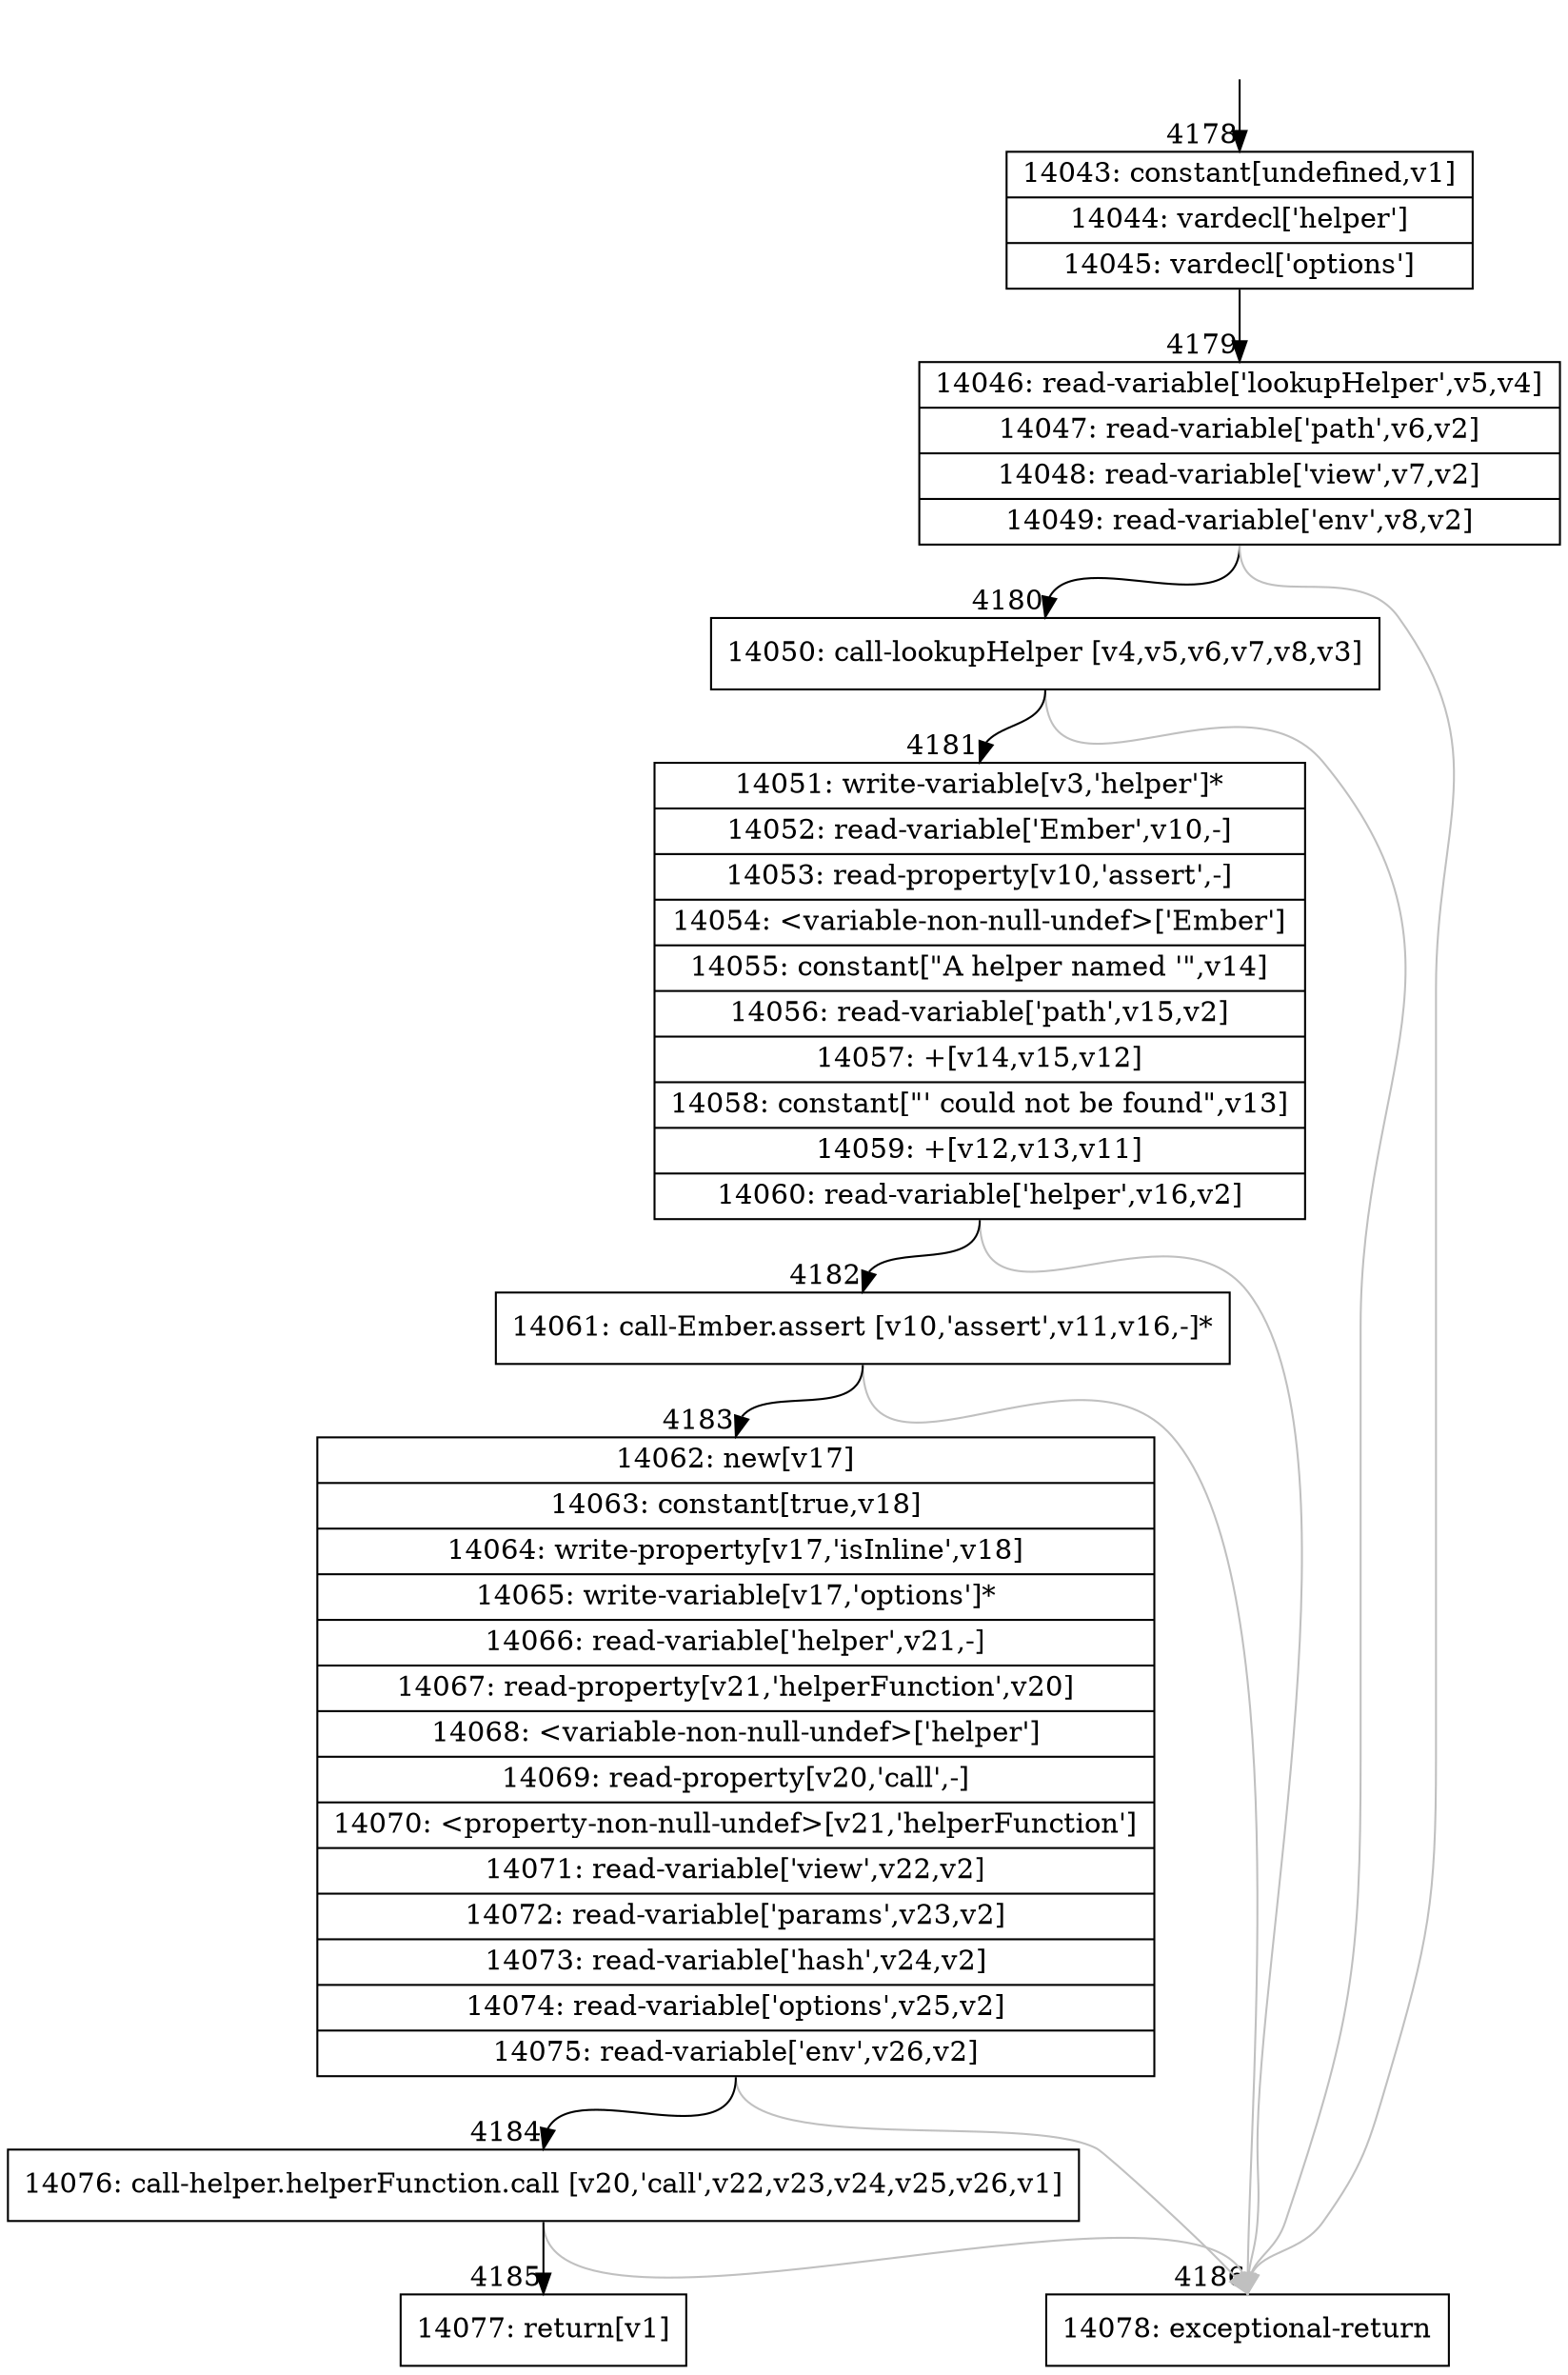 digraph {
rankdir="TD"
BB_entry335[shape=none,label=""];
BB_entry335 -> BB4178 [tailport=s, headport=n, headlabel="    4178"]
BB4178 [shape=record label="{14043: constant[undefined,v1]|14044: vardecl['helper']|14045: vardecl['options']}" ] 
BB4178 -> BB4179 [tailport=s, headport=n, headlabel="      4179"]
BB4179 [shape=record label="{14046: read-variable['lookupHelper',v5,v4]|14047: read-variable['path',v6,v2]|14048: read-variable['view',v7,v2]|14049: read-variable['env',v8,v2]}" ] 
BB4179 -> BB4180 [tailport=s, headport=n, headlabel="      4180"]
BB4179 -> BB4186 [tailport=s, headport=n, color=gray, headlabel="      4186"]
BB4180 [shape=record label="{14050: call-lookupHelper [v4,v5,v6,v7,v8,v3]}" ] 
BB4180 -> BB4181 [tailport=s, headport=n, headlabel="      4181"]
BB4180 -> BB4186 [tailport=s, headport=n, color=gray]
BB4181 [shape=record label="{14051: write-variable[v3,'helper']*|14052: read-variable['Ember',v10,-]|14053: read-property[v10,'assert',-]|14054: \<variable-non-null-undef\>['Ember']|14055: constant[\"A helper named '\",v14]|14056: read-variable['path',v15,v2]|14057: +[v14,v15,v12]|14058: constant[\"' could not be found\",v13]|14059: +[v12,v13,v11]|14060: read-variable['helper',v16,v2]}" ] 
BB4181 -> BB4182 [tailport=s, headport=n, headlabel="      4182"]
BB4181 -> BB4186 [tailport=s, headport=n, color=gray]
BB4182 [shape=record label="{14061: call-Ember.assert [v10,'assert',v11,v16,-]*}" ] 
BB4182 -> BB4183 [tailport=s, headport=n, headlabel="      4183"]
BB4182 -> BB4186 [tailport=s, headport=n, color=gray]
BB4183 [shape=record label="{14062: new[v17]|14063: constant[true,v18]|14064: write-property[v17,'isInline',v18]|14065: write-variable[v17,'options']*|14066: read-variable['helper',v21,-]|14067: read-property[v21,'helperFunction',v20]|14068: \<variable-non-null-undef\>['helper']|14069: read-property[v20,'call',-]|14070: \<property-non-null-undef\>[v21,'helperFunction']|14071: read-variable['view',v22,v2]|14072: read-variable['params',v23,v2]|14073: read-variable['hash',v24,v2]|14074: read-variable['options',v25,v2]|14075: read-variable['env',v26,v2]}" ] 
BB4183 -> BB4184 [tailport=s, headport=n, headlabel="      4184"]
BB4183 -> BB4186 [tailport=s, headport=n, color=gray]
BB4184 [shape=record label="{14076: call-helper.helperFunction.call [v20,'call',v22,v23,v24,v25,v26,v1]}" ] 
BB4184 -> BB4185 [tailport=s, headport=n, headlabel="      4185"]
BB4184 -> BB4186 [tailport=s, headport=n, color=gray]
BB4185 [shape=record label="{14077: return[v1]}" ] 
BB4186 [shape=record label="{14078: exceptional-return}" ] 
//#$~ 7993
}
